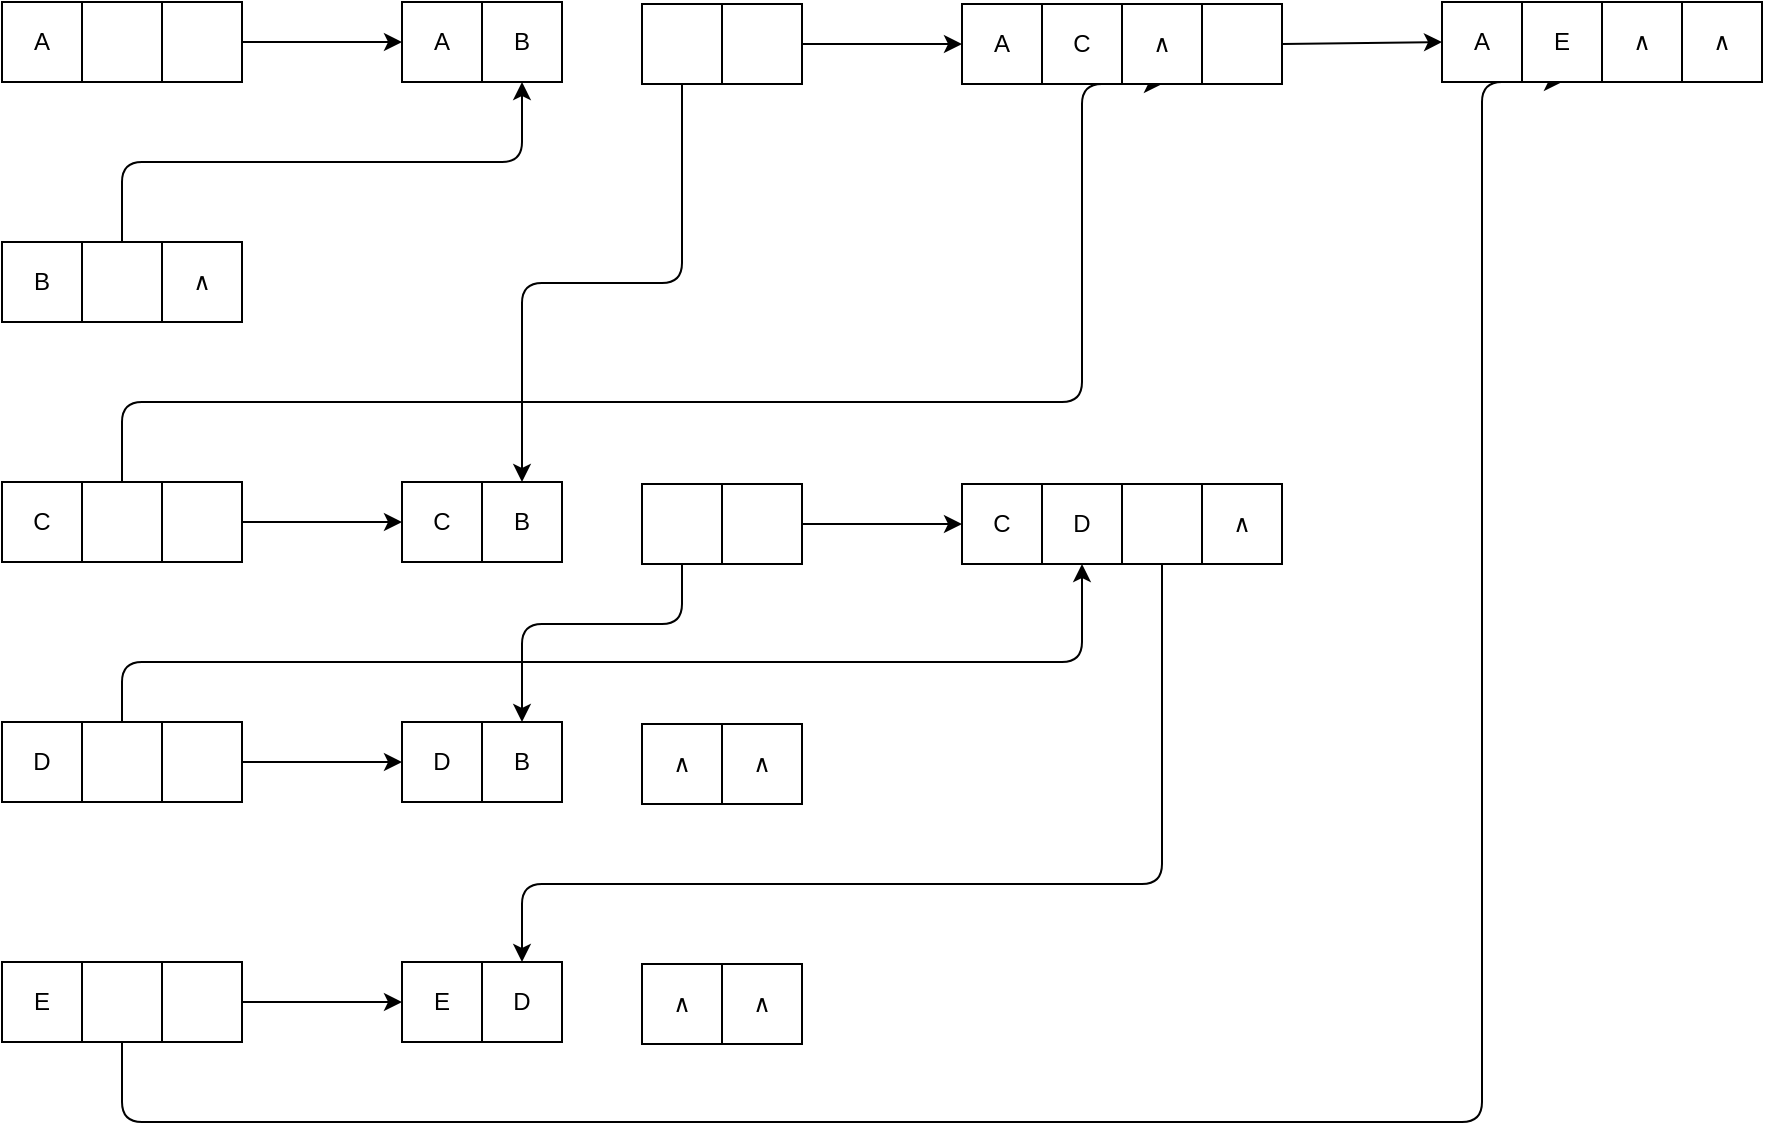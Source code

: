 <mxfile>
    <diagram id="K3si--wTmdmrybjOQMWB" name="第 1 页">
        <mxGraphModel dx="762" dy="827" grid="1" gridSize="10" guides="1" tooltips="1" connect="1" arrows="1" fold="1" page="1" pageScale="1" pageWidth="827" pageHeight="1169" math="0" shadow="0">
            <root>
                <mxCell id="0"/>
                <mxCell id="1" parent="0"/>
                <mxCell id="21" value="A" style="whiteSpace=wrap;html=1;aspect=fixed;" parent="1" vertex="1">
                    <mxGeometry x="320" y="240" width="40" height="40" as="geometry"/>
                </mxCell>
                <mxCell id="22" value="" style="whiteSpace=wrap;html=1;aspect=fixed;" parent="1" vertex="1">
                    <mxGeometry x="360" y="240" width="40" height="40" as="geometry"/>
                </mxCell>
                <mxCell id="50" style="edgeStyle=none;html=1;exitX=1;exitY=0.5;exitDx=0;exitDy=0;entryX=0;entryY=0.5;entryDx=0;entryDy=0;" parent="1" source="23" target="36" edge="1">
                    <mxGeometry relative="1" as="geometry"/>
                </mxCell>
                <mxCell id="23" value="" style="whiteSpace=wrap;html=1;aspect=fixed;" parent="1" vertex="1">
                    <mxGeometry x="400" y="240" width="40" height="40" as="geometry"/>
                </mxCell>
                <mxCell id="24" value="B" style="whiteSpace=wrap;html=1;aspect=fixed;" parent="1" vertex="1">
                    <mxGeometry x="320" y="360" width="40" height="40" as="geometry"/>
                </mxCell>
                <mxCell id="92" style="edgeStyle=orthogonalEdgeStyle;html=1;exitX=0.5;exitY=0;exitDx=0;exitDy=0;entryX=0.5;entryY=1;entryDx=0;entryDy=0;" parent="1" source="25" target="37" edge="1">
                    <mxGeometry relative="1" as="geometry"/>
                </mxCell>
                <mxCell id="25" value="" style="whiteSpace=wrap;html=1;aspect=fixed;" parent="1" vertex="1">
                    <mxGeometry x="360" y="360" width="40" height="40" as="geometry"/>
                </mxCell>
                <mxCell id="26" value="∧" style="whiteSpace=wrap;html=1;aspect=fixed;" parent="1" vertex="1">
                    <mxGeometry x="400" y="360" width="40" height="40" as="geometry"/>
                </mxCell>
                <mxCell id="27" value="C" style="whiteSpace=wrap;html=1;aspect=fixed;" parent="1" vertex="1">
                    <mxGeometry x="320" y="480" width="40" height="40" as="geometry"/>
                </mxCell>
                <mxCell id="95" style="edgeStyle=orthogonalEdgeStyle;html=1;exitX=0.5;exitY=0;exitDx=0;exitDy=0;entryX=0.5;entryY=1;entryDx=0;entryDy=0;" parent="1" source="28" target="44" edge="1">
                    <mxGeometry relative="1" as="geometry">
                        <Array as="points">
                            <mxPoint x="380" y="440"/>
                            <mxPoint x="860" y="440"/>
                        </Array>
                    </mxGeometry>
                </mxCell>
                <mxCell id="28" value="" style="whiteSpace=wrap;html=1;aspect=fixed;" parent="1" vertex="1">
                    <mxGeometry x="360" y="480" width="40" height="40" as="geometry"/>
                </mxCell>
                <mxCell id="69" style="edgeStyle=none;html=1;entryX=0;entryY=0.5;entryDx=0;entryDy=0;" parent="1" source="29" target="53" edge="1">
                    <mxGeometry relative="1" as="geometry"/>
                </mxCell>
                <mxCell id="73" style="edgeStyle=none;html=1;exitX=1;exitY=0.5;exitDx=0;exitDy=0;" parent="1" source="29" edge="1">
                    <mxGeometry relative="1" as="geometry">
                        <mxPoint x="440.059" y="500.294" as="targetPoint"/>
                    </mxGeometry>
                </mxCell>
                <mxCell id="29" value="" style="whiteSpace=wrap;html=1;aspect=fixed;" parent="1" vertex="1">
                    <mxGeometry x="400" y="480" width="40" height="40" as="geometry"/>
                </mxCell>
                <mxCell id="30" value="D" style="whiteSpace=wrap;html=1;aspect=fixed;" parent="1" vertex="1">
                    <mxGeometry x="320" y="600" width="40" height="40" as="geometry"/>
                </mxCell>
                <mxCell id="96" style="edgeStyle=orthogonalEdgeStyle;html=1;exitX=0.5;exitY=0;exitDx=0;exitDy=0;entryX=0.5;entryY=1;entryDx=0;entryDy=0;" parent="1" source="31" target="58" edge="1">
                    <mxGeometry relative="1" as="geometry">
                        <Array as="points">
                            <mxPoint x="380" y="570"/>
                            <mxPoint x="860" y="570"/>
                        </Array>
                    </mxGeometry>
                </mxCell>
                <mxCell id="31" value="" style="whiteSpace=wrap;html=1;aspect=fixed;" parent="1" vertex="1">
                    <mxGeometry x="360" y="600" width="40" height="40" as="geometry"/>
                </mxCell>
                <mxCell id="71" style="edgeStyle=none;html=1;exitX=1;exitY=0.5;exitDx=0;exitDy=0;entryX=0;entryY=0.5;entryDx=0;entryDy=0;" parent="1" source="32" target="61" edge="1">
                    <mxGeometry relative="1" as="geometry"/>
                </mxCell>
                <mxCell id="32" value="" style="whiteSpace=wrap;html=1;aspect=fixed;" parent="1" vertex="1">
                    <mxGeometry x="400" y="600" width="40" height="40" as="geometry"/>
                </mxCell>
                <mxCell id="33" value="E" style="whiteSpace=wrap;html=1;aspect=fixed;" parent="1" vertex="1">
                    <mxGeometry x="320" y="720" width="40" height="40" as="geometry"/>
                </mxCell>
                <mxCell id="98" style="edgeStyle=orthogonalEdgeStyle;html=1;exitX=0.5;exitY=1;exitDx=0;exitDy=0;entryX=0.5;entryY=1;entryDx=0;entryDy=0;" parent="1" source="34" target="47" edge="1">
                    <mxGeometry relative="1" as="geometry">
                        <Array as="points">
                            <mxPoint x="380" y="800"/>
                            <mxPoint x="1060" y="800"/>
                        </Array>
                    </mxGeometry>
                </mxCell>
                <mxCell id="34" value="" style="whiteSpace=wrap;html=1;aspect=fixed;" parent="1" vertex="1">
                    <mxGeometry x="360" y="720" width="40" height="40" as="geometry"/>
                </mxCell>
                <mxCell id="72" style="edgeStyle=none;html=1;exitX=1;exitY=0.5;exitDx=0;exitDy=0;entryX=0;entryY=0.5;entryDx=0;entryDy=0;" parent="1" source="35" target="65" edge="1">
                    <mxGeometry relative="1" as="geometry"/>
                </mxCell>
                <mxCell id="35" value="" style="whiteSpace=wrap;html=1;aspect=fixed;" parent="1" vertex="1">
                    <mxGeometry x="400" y="720" width="40" height="40" as="geometry"/>
                </mxCell>
                <mxCell id="36" value="A" style="whiteSpace=wrap;html=1;aspect=fixed;" parent="1" vertex="1">
                    <mxGeometry x="520" y="240" width="40" height="40" as="geometry"/>
                </mxCell>
                <mxCell id="37" value="B" style="whiteSpace=wrap;html=1;aspect=fixed;" parent="1" vertex="1">
                    <mxGeometry x="560" y="240" width="40" height="40" as="geometry"/>
                </mxCell>
                <mxCell id="94" style="edgeStyle=orthogonalEdgeStyle;html=1;exitX=0.5;exitY=1;exitDx=0;exitDy=0;entryX=0.5;entryY=0;entryDx=0;entryDy=0;" parent="1" source="38" target="54" edge="1">
                    <mxGeometry relative="1" as="geometry">
                        <mxPoint x="620" y="481" as="targetPoint"/>
                    </mxGeometry>
                </mxCell>
                <mxCell id="38" value="" style="whiteSpace=wrap;html=1;aspect=fixed;" parent="1" vertex="1">
                    <mxGeometry x="640" y="241" width="40" height="40" as="geometry"/>
                </mxCell>
                <mxCell id="51" style="edgeStyle=none;html=1;exitX=1;exitY=0.5;exitDx=0;exitDy=0;entryX=0;entryY=0.5;entryDx=0;entryDy=0;" parent="1" source="39" target="42" edge="1">
                    <mxGeometry relative="1" as="geometry"/>
                </mxCell>
                <mxCell id="39" value="" style="whiteSpace=wrap;html=1;aspect=fixed;" parent="1" vertex="1">
                    <mxGeometry x="680" y="241" width="40" height="40" as="geometry"/>
                </mxCell>
                <mxCell id="42" value="A" style="whiteSpace=wrap;html=1;aspect=fixed;" parent="1" vertex="1">
                    <mxGeometry x="800" y="241" width="40" height="40" as="geometry"/>
                </mxCell>
                <mxCell id="43" value="C" style="whiteSpace=wrap;html=1;aspect=fixed;" parent="1" vertex="1">
                    <mxGeometry x="840" y="241" width="40" height="40" as="geometry"/>
                </mxCell>
                <mxCell id="44" value="∧" style="whiteSpace=wrap;html=1;aspect=fixed;" parent="1" vertex="1">
                    <mxGeometry x="880" y="241" width="40" height="40" as="geometry"/>
                </mxCell>
                <mxCell id="52" style="edgeStyle=none;html=1;exitX=1;exitY=0.5;exitDx=0;exitDy=0;entryX=0;entryY=0.5;entryDx=0;entryDy=0;" parent="1" source="45" target="46" edge="1">
                    <mxGeometry relative="1" as="geometry"/>
                </mxCell>
                <mxCell id="45" value="" style="whiteSpace=wrap;html=1;aspect=fixed;" parent="1" vertex="1">
                    <mxGeometry x="920" y="241" width="40" height="40" as="geometry"/>
                </mxCell>
                <mxCell id="46" value="A" style="whiteSpace=wrap;html=1;aspect=fixed;" parent="1" vertex="1">
                    <mxGeometry x="1040" y="240" width="40" height="40" as="geometry"/>
                </mxCell>
                <mxCell id="47" value="E" style="whiteSpace=wrap;html=1;aspect=fixed;" parent="1" vertex="1">
                    <mxGeometry x="1080" y="240" width="40" height="40" as="geometry"/>
                </mxCell>
                <mxCell id="48" value="∧" style="whiteSpace=wrap;html=1;aspect=fixed;" parent="1" vertex="1">
                    <mxGeometry x="1120" y="240" width="40" height="40" as="geometry"/>
                </mxCell>
                <mxCell id="49" value="∧" style="whiteSpace=wrap;html=1;aspect=fixed;" parent="1" vertex="1">
                    <mxGeometry x="1160" y="240" width="40" height="40" as="geometry"/>
                </mxCell>
                <mxCell id="53" value="C" style="whiteSpace=wrap;html=1;aspect=fixed;" parent="1" vertex="1">
                    <mxGeometry x="520" y="480" width="40" height="40" as="geometry"/>
                </mxCell>
                <mxCell id="54" value="B" style="whiteSpace=wrap;html=1;aspect=fixed;" parent="1" vertex="1">
                    <mxGeometry x="560" y="480" width="40" height="40" as="geometry"/>
                </mxCell>
                <mxCell id="91" style="edgeStyle=orthogonalEdgeStyle;html=1;exitX=0.5;exitY=1;exitDx=0;exitDy=0;entryX=0.5;entryY=0;entryDx=0;entryDy=0;" parent="1" source="55" target="62" edge="1">
                    <mxGeometry relative="1" as="geometry">
                        <Array as="points">
                            <mxPoint x="660" y="551"/>
                            <mxPoint x="580" y="551"/>
                        </Array>
                        <mxPoint x="620" y="601" as="targetPoint"/>
                    </mxGeometry>
                </mxCell>
                <mxCell id="55" value="" style="whiteSpace=wrap;html=1;aspect=fixed;" parent="1" vertex="1">
                    <mxGeometry x="640" y="481" width="40" height="40" as="geometry"/>
                </mxCell>
                <mxCell id="70" style="edgeStyle=none;html=1;exitX=1;exitY=0.5;exitDx=0;exitDy=0;entryX=0;entryY=0.5;entryDx=0;entryDy=0;" parent="1" source="56" target="57" edge="1">
                    <mxGeometry relative="1" as="geometry"/>
                </mxCell>
                <mxCell id="56" value="" style="whiteSpace=wrap;html=1;aspect=fixed;" parent="1" vertex="1">
                    <mxGeometry x="680" y="481" width="40" height="40" as="geometry"/>
                </mxCell>
                <mxCell id="57" value="C" style="whiteSpace=wrap;html=1;aspect=fixed;" parent="1" vertex="1">
                    <mxGeometry x="800" y="481" width="40" height="40" as="geometry"/>
                </mxCell>
                <mxCell id="58" value="D" style="whiteSpace=wrap;html=1;aspect=fixed;" parent="1" vertex="1">
                    <mxGeometry x="840" y="481" width="40" height="40" as="geometry"/>
                </mxCell>
                <mxCell id="97" style="edgeStyle=orthogonalEdgeStyle;html=1;entryX=0.5;entryY=0;entryDx=0;entryDy=0;" parent="1" target="66" edge="1">
                    <mxGeometry relative="1" as="geometry">
                        <Array as="points">
                            <mxPoint x="900" y="681"/>
                            <mxPoint x="580" y="681"/>
                        </Array>
                        <mxPoint x="900" y="521" as="sourcePoint"/>
                        <mxPoint x="620" y="721" as="targetPoint"/>
                    </mxGeometry>
                </mxCell>
                <mxCell id="59" value="" style="whiteSpace=wrap;html=1;aspect=fixed;" parent="1" vertex="1">
                    <mxGeometry x="880" y="481" width="40" height="40" as="geometry"/>
                </mxCell>
                <mxCell id="60" value="∧" style="whiteSpace=wrap;html=1;aspect=fixed;" parent="1" vertex="1">
                    <mxGeometry x="920" y="481" width="40" height="40" as="geometry"/>
                </mxCell>
                <mxCell id="61" value="D" style="whiteSpace=wrap;html=1;aspect=fixed;" parent="1" vertex="1">
                    <mxGeometry x="520" y="600" width="40" height="40" as="geometry"/>
                </mxCell>
                <mxCell id="62" value="B" style="whiteSpace=wrap;html=1;aspect=fixed;" parent="1" vertex="1">
                    <mxGeometry x="560" y="600" width="40" height="40" as="geometry"/>
                </mxCell>
                <mxCell id="63" value="∧" style="whiteSpace=wrap;html=1;aspect=fixed;" parent="1" vertex="1">
                    <mxGeometry x="640" y="601" width="40" height="40" as="geometry"/>
                </mxCell>
                <mxCell id="64" value="∧" style="whiteSpace=wrap;html=1;aspect=fixed;" parent="1" vertex="1">
                    <mxGeometry x="680" y="601" width="40" height="40" as="geometry"/>
                </mxCell>
                <mxCell id="65" value="E" style="whiteSpace=wrap;html=1;aspect=fixed;" parent="1" vertex="1">
                    <mxGeometry x="520" y="720" width="40" height="40" as="geometry"/>
                </mxCell>
                <mxCell id="66" value="D" style="whiteSpace=wrap;html=1;aspect=fixed;" parent="1" vertex="1">
                    <mxGeometry x="560" y="720" width="40" height="40" as="geometry"/>
                </mxCell>
                <mxCell id="67" value="∧" style="whiteSpace=wrap;html=1;aspect=fixed;" parent="1" vertex="1">
                    <mxGeometry x="640" y="721" width="40" height="40" as="geometry"/>
                </mxCell>
                <mxCell id="68" value="∧" style="whiteSpace=wrap;html=1;aspect=fixed;" parent="1" vertex="1">
                    <mxGeometry x="680" y="721" width="40" height="40" as="geometry"/>
                </mxCell>
            </root>
        </mxGraphModel>
    </diagram>
</mxfile>